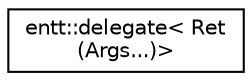 digraph "Graphical Class Hierarchy"
{
 // LATEX_PDF_SIZE
  edge [fontname="Helvetica",fontsize="10",labelfontname="Helvetica",labelfontsize="10"];
  node [fontname="Helvetica",fontsize="10",shape=record];
  rankdir="LR";
  Node0 [label="entt::delegate\< Ret\l(Args...)\>",height=0.2,width=0.4,color="black", fillcolor="white", style="filled",URL="$classentt_1_1delegate_3_01Ret_07Args_8_8_8_08_4.html",tooltip="Utility class to use to send around functions and members."];
}
